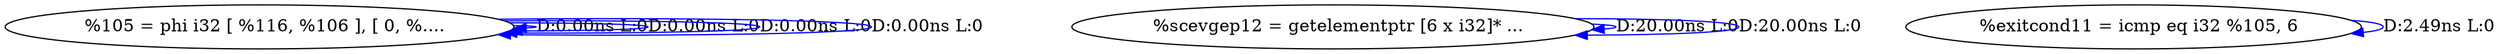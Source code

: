 digraph {
Node0x315a7c0[label="  %105 = phi i32 [ %116, %106 ], [ 0, %...."];
Node0x315a7c0 -> Node0x315a7c0[label="D:0.00ns L:0",color=blue];
Node0x315a7c0 -> Node0x315a7c0[label="D:0.00ns L:0",color=blue];
Node0x315a7c0 -> Node0x315a7c0[label="D:0.00ns L:0",color=blue];
Node0x315a7c0 -> Node0x315a7c0[label="D:0.00ns L:0",color=blue];
Node0x315a8a0[label="  %scevgep12 = getelementptr [6 x i32]* ..."];
Node0x315a8a0 -> Node0x315a8a0[label="D:20.00ns L:0",color=blue];
Node0x315a8a0 -> Node0x315a8a0[label="D:20.00ns L:0",color=blue];
Node0x315a9c0[label="  %exitcond11 = icmp eq i32 %105, 6"];
Node0x315a9c0 -> Node0x315a9c0[label="D:2.49ns L:0",color=blue];
}
